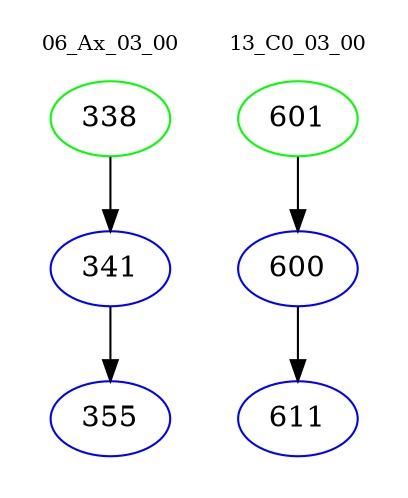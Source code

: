 digraph{
subgraph cluster_0 {
color = white
label = "06_Ax_03_00";
fontsize=10;
T0_338 [label="338", color="green"]
T0_338 -> T0_341 [color="black"]
T0_341 [label="341", color="blue"]
T0_341 -> T0_355 [color="black"]
T0_355 [label="355", color="blue"]
}
subgraph cluster_1 {
color = white
label = "13_C0_03_00";
fontsize=10;
T1_601 [label="601", color="green"]
T1_601 -> T1_600 [color="black"]
T1_600 [label="600", color="blue"]
T1_600 -> T1_611 [color="black"]
T1_611 [label="611", color="blue"]
}
}

